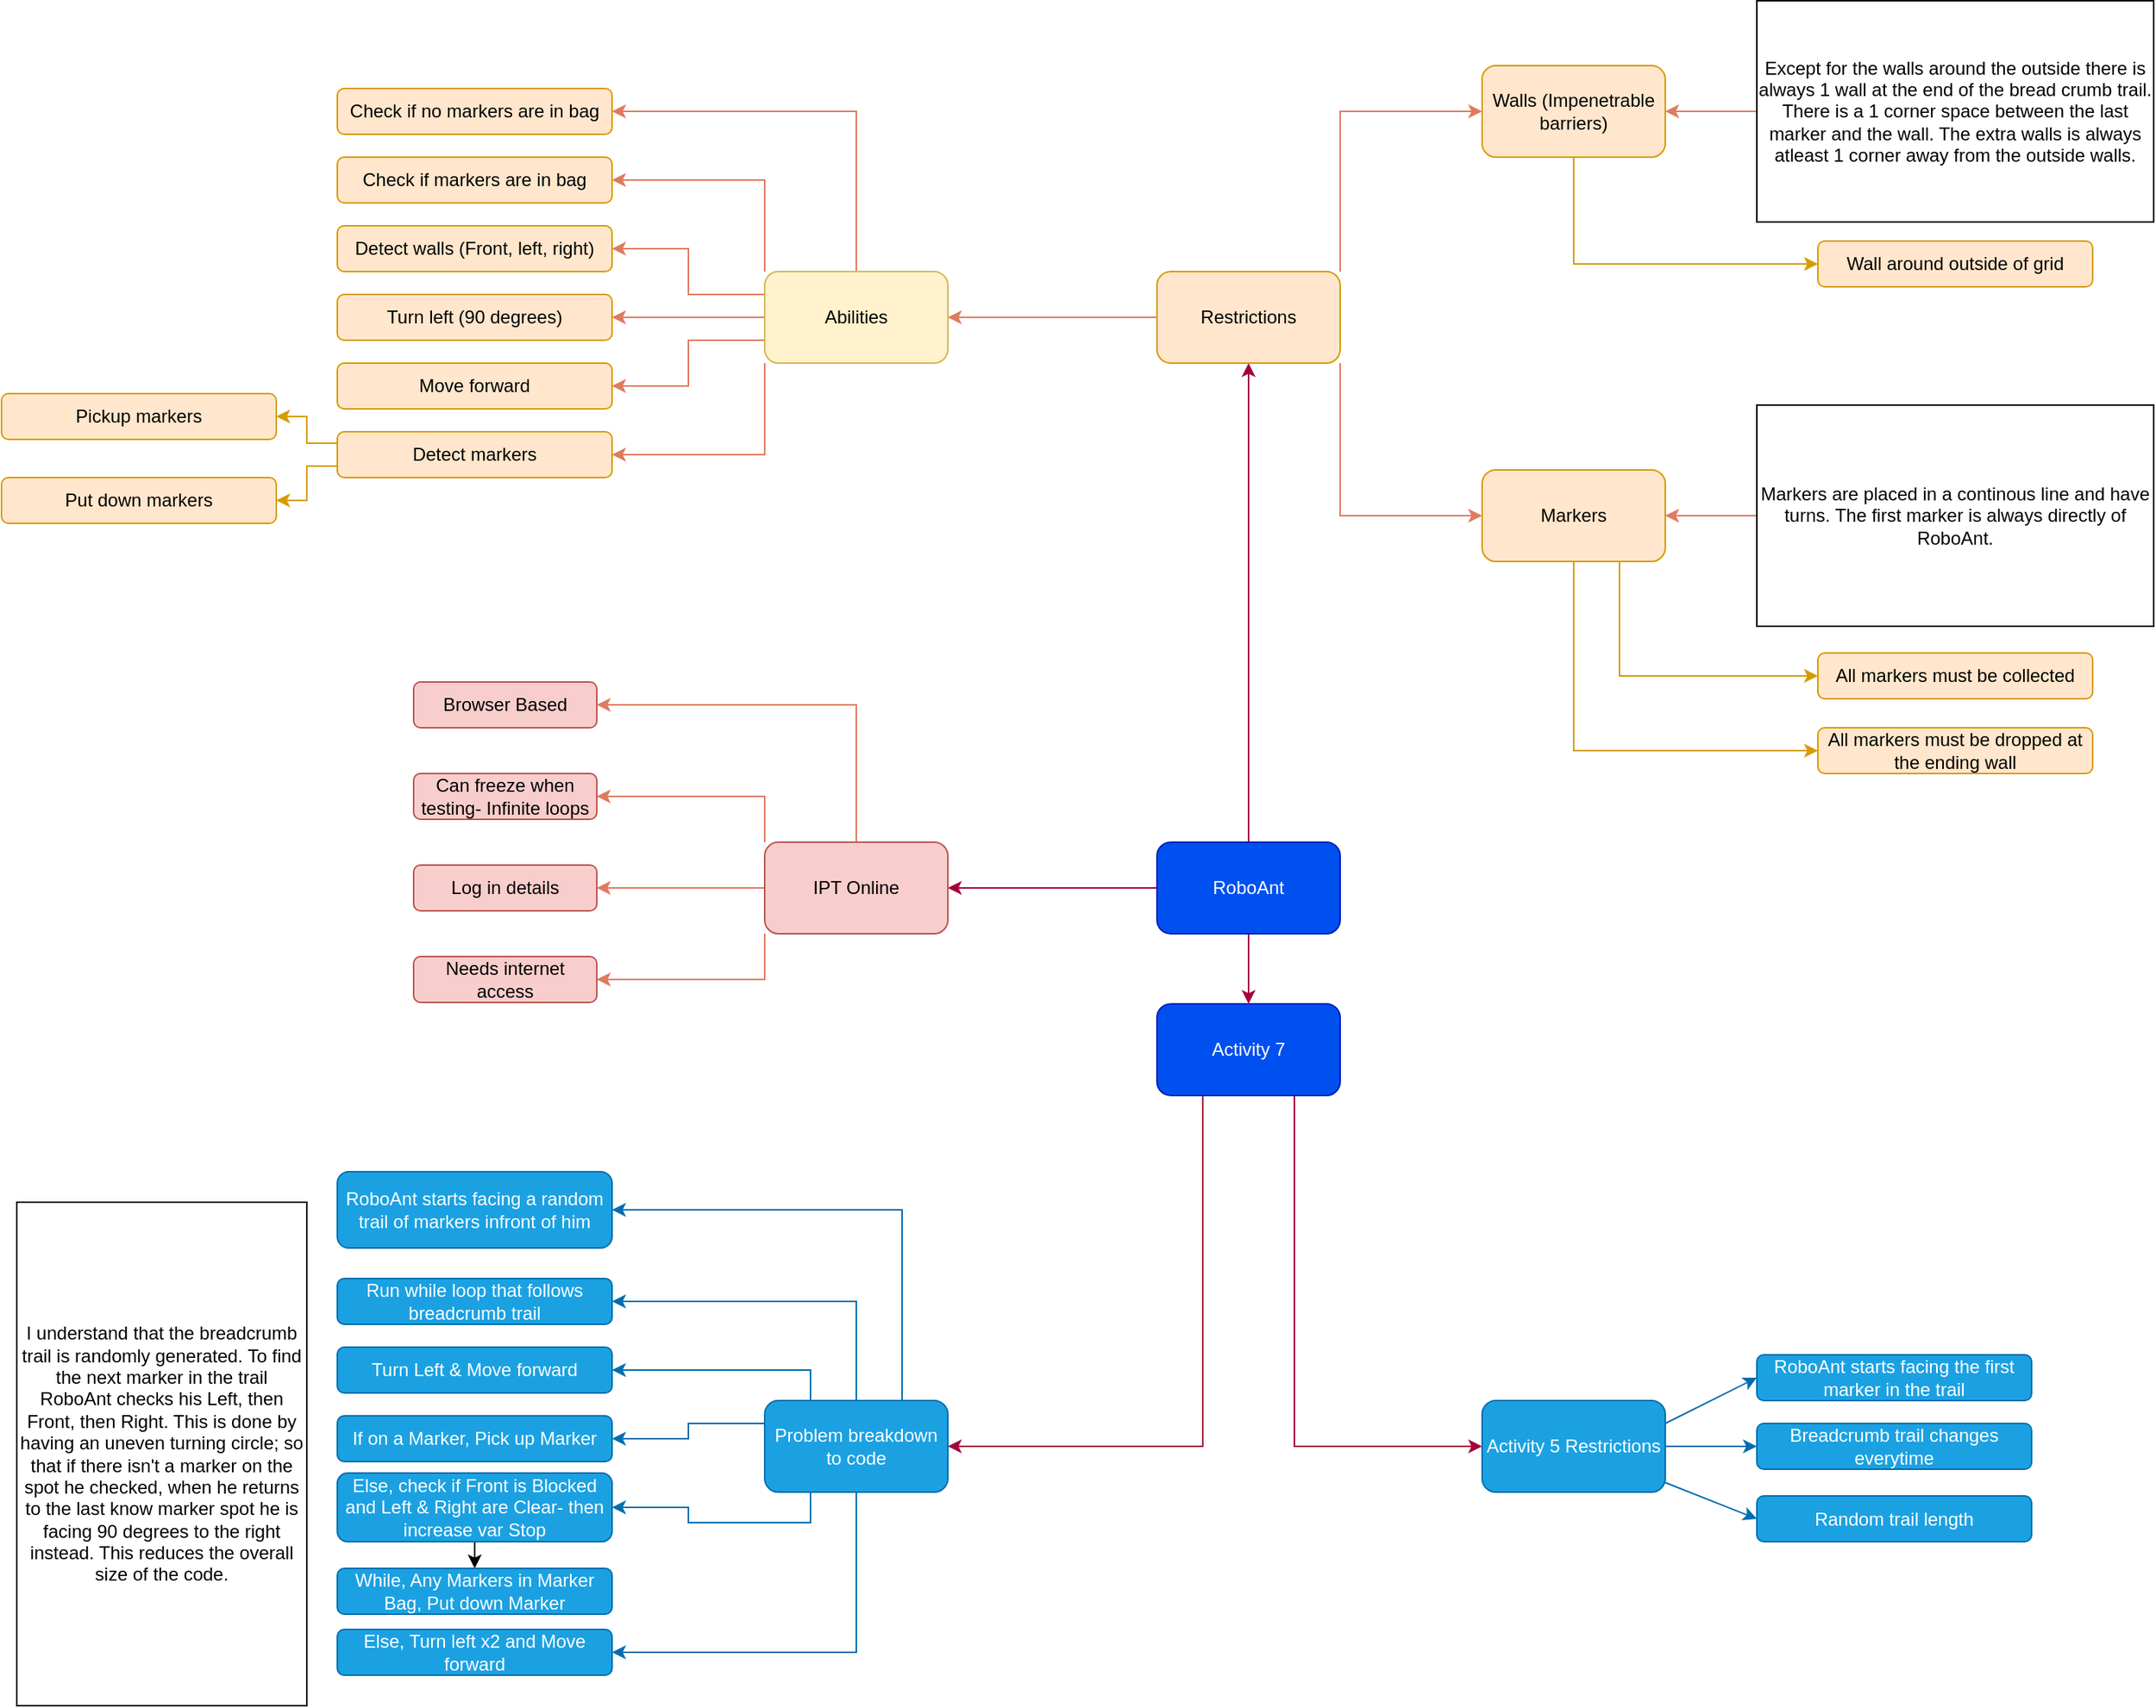 <mxfile version="20.8.16" type="device"><diagram name="Page-1" id="yi8XpHsxwfXrC6YvU_RY"><mxGraphModel dx="1668" dy="974" grid="1" gridSize="10" guides="1" tooltips="1" connect="1" arrows="1" fold="1" page="1" pageScale="1" pageWidth="1654" pageHeight="1169" math="0" shadow="0"><root><mxCell id="0"/><mxCell id="1" parent="0"/><mxCell id="igZRPWCzs3Hm7b5LNBdH-9" style="edgeStyle=orthogonalEdgeStyle;rounded=0;orthogonalLoop=1;jettySize=auto;html=1;exitX=0;exitY=0.5;exitDx=0;exitDy=0;entryX=1;entryY=0.5;entryDx=0;entryDy=0;strokeColor=#A50040;fontColor=#393C56;fillColor=#d80073;" parent="1" source="igZRPWCzs3Hm7b5LNBdH-1" target="igZRPWCzs3Hm7b5LNBdH-3" edge="1"><mxGeometry relative="1" as="geometry"/></mxCell><mxCell id="igZRPWCzs3Hm7b5LNBdH-15" style="edgeStyle=orthogonalEdgeStyle;rounded=0;orthogonalLoop=1;jettySize=auto;html=1;entryX=0.5;entryY=0;entryDx=0;entryDy=0;strokeColor=#A50040;fontColor=#393C56;fillColor=#d80073;" parent="1" source="igZRPWCzs3Hm7b5LNBdH-1" target="igZRPWCzs3Hm7b5LNBdH-2" edge="1"><mxGeometry relative="1" as="geometry"/></mxCell><mxCell id="igZRPWCzs3Hm7b5LNBdH-80" style="edgeStyle=none;rounded=0;orthogonalLoop=1;jettySize=auto;html=1;entryX=0.5;entryY=1;entryDx=0;entryDy=0;strokeColor=#A50040;fontColor=#393C56;fillColor=#d80073;" parent="1" source="igZRPWCzs3Hm7b5LNBdH-1" target="igZRPWCzs3Hm7b5LNBdH-44" edge="1"><mxGeometry relative="1" as="geometry"/></mxCell><mxCell id="igZRPWCzs3Hm7b5LNBdH-1" value="RoboAnt" style="rounded=1;whiteSpace=wrap;html=1;strokeColor=#001DBC;fontColor=#ffffff;fillColor=#0050ef;gradientColor=none;" parent="1" vertex="1"><mxGeometry x="767" y="554" width="120" height="60" as="geometry"/></mxCell><mxCell id="igZRPWCzs3Hm7b5LNBdH-35" style="edgeStyle=orthogonalEdgeStyle;rounded=0;orthogonalLoop=1;jettySize=auto;html=1;exitX=0.25;exitY=1;exitDx=0;exitDy=0;entryX=1;entryY=0.5;entryDx=0;entryDy=0;strokeColor=#A50040;fontColor=#393C56;fillColor=#d80073;" parent="1" source="igZRPWCzs3Hm7b5LNBdH-2" target="igZRPWCzs3Hm7b5LNBdH-16" edge="1"><mxGeometry relative="1" as="geometry"/></mxCell><mxCell id="igZRPWCzs3Hm7b5LNBdH-36" style="edgeStyle=orthogonalEdgeStyle;rounded=0;orthogonalLoop=1;jettySize=auto;html=1;exitX=0.75;exitY=1;exitDx=0;exitDy=0;strokeColor=#A50040;fontColor=#393C56;fillColor=#d80073;entryX=0;entryY=0.5;entryDx=0;entryDy=0;" parent="1" source="igZRPWCzs3Hm7b5LNBdH-2" target="igZRPWCzs3Hm7b5LNBdH-34" edge="1"><mxGeometry relative="1" as="geometry"><mxPoint x="920" y="910.0" as="targetPoint"/></mxGeometry></mxCell><mxCell id="igZRPWCzs3Hm7b5LNBdH-2" value="Activity 7" style="rounded=1;whiteSpace=wrap;html=1;strokeColor=#001DBC;fontColor=#ffffff;fillColor=#0050ef;gradientColor=none;" parent="1" vertex="1"><mxGeometry x="767" y="660" width="120" height="60" as="geometry"/></mxCell><mxCell id="igZRPWCzs3Hm7b5LNBdH-10" style="edgeStyle=orthogonalEdgeStyle;rounded=0;orthogonalLoop=1;jettySize=auto;html=1;entryX=1;entryY=0.5;entryDx=0;entryDy=0;strokeColor=#E07A5F;fontColor=#393C56;fillColor=#F2CC8F;" parent="1" source="igZRPWCzs3Hm7b5LNBdH-3" target="igZRPWCzs3Hm7b5LNBdH-4" edge="1"><mxGeometry relative="1" as="geometry"/></mxCell><mxCell id="igZRPWCzs3Hm7b5LNBdH-11" style="edgeStyle=orthogonalEdgeStyle;rounded=0;orthogonalLoop=1;jettySize=auto;html=1;exitX=0;exitY=1;exitDx=0;exitDy=0;entryX=1;entryY=0.5;entryDx=0;entryDy=0;strokeColor=#E07A5F;fontColor=#393C56;fillColor=#F2CC8F;" parent="1" source="igZRPWCzs3Hm7b5LNBdH-3" target="igZRPWCzs3Hm7b5LNBdH-6" edge="1"><mxGeometry relative="1" as="geometry"/></mxCell><mxCell id="igZRPWCzs3Hm7b5LNBdH-12" style="edgeStyle=orthogonalEdgeStyle;rounded=0;orthogonalLoop=1;jettySize=auto;html=1;exitX=0;exitY=0;exitDx=0;exitDy=0;entryX=1;entryY=0.5;entryDx=0;entryDy=0;strokeColor=#E07A5F;fontColor=#393C56;fillColor=#F2CC8F;" parent="1" source="igZRPWCzs3Hm7b5LNBdH-3" target="igZRPWCzs3Hm7b5LNBdH-5" edge="1"><mxGeometry relative="1" as="geometry"/></mxCell><mxCell id="igZRPWCzs3Hm7b5LNBdH-13" style="edgeStyle=orthogonalEdgeStyle;rounded=0;orthogonalLoop=1;jettySize=auto;html=1;exitX=0.5;exitY=0;exitDx=0;exitDy=0;entryX=1;entryY=0.5;entryDx=0;entryDy=0;strokeColor=#E07A5F;fontColor=#393C56;fillColor=#F2CC8F;" parent="1" source="igZRPWCzs3Hm7b5LNBdH-3" target="igZRPWCzs3Hm7b5LNBdH-8" edge="1"><mxGeometry relative="1" as="geometry"/></mxCell><mxCell id="igZRPWCzs3Hm7b5LNBdH-3" value="IPT Online" style="rounded=1;whiteSpace=wrap;html=1;strokeColor=#b85450;fillColor=#f8cecc;" parent="1" vertex="1"><mxGeometry x="510" y="554" width="120" height="60" as="geometry"/></mxCell><mxCell id="igZRPWCzs3Hm7b5LNBdH-4" value="Log in details" style="rounded=1;whiteSpace=wrap;html=1;strokeColor=#b85450;fillColor=#f8cecc;" parent="1" vertex="1"><mxGeometry x="280" y="569" width="120" height="30" as="geometry"/></mxCell><mxCell id="igZRPWCzs3Hm7b5LNBdH-5" value="Can freeze when testing- Infinite loops" style="rounded=1;whiteSpace=wrap;html=1;strokeColor=#b85450;fillColor=#f8cecc;" parent="1" vertex="1"><mxGeometry x="280" y="509" width="120" height="30" as="geometry"/></mxCell><mxCell id="igZRPWCzs3Hm7b5LNBdH-6" value="Needs internet access" style="rounded=1;whiteSpace=wrap;html=1;strokeColor=#b85450;fillColor=#f8cecc;" parent="1" vertex="1"><mxGeometry x="280" y="629" width="120" height="30" as="geometry"/></mxCell><mxCell id="igZRPWCzs3Hm7b5LNBdH-8" value="Browser Based" style="rounded=1;whiteSpace=wrap;html=1;strokeColor=#b85450;fillColor=#f8cecc;" parent="1" vertex="1"><mxGeometry x="280" y="449" width="120" height="30" as="geometry"/></mxCell><mxCell id="igZRPWCzs3Hm7b5LNBdH-26" style="edgeStyle=orthogonalEdgeStyle;rounded=0;orthogonalLoop=1;jettySize=auto;html=1;exitX=0.25;exitY=1;exitDx=0;exitDy=0;entryX=1;entryY=0.5;entryDx=0;entryDy=0;strokeColor=#006EAF;fontColor=#393C56;fillColor=#1ba1e2;" parent="1" source="igZRPWCzs3Hm7b5LNBdH-16" target="igZRPWCzs3Hm7b5LNBdH-17" edge="1"><mxGeometry relative="1" as="geometry"/></mxCell><mxCell id="igZRPWCzs3Hm7b5LNBdH-28" style="edgeStyle=orthogonalEdgeStyle;rounded=0;orthogonalLoop=1;jettySize=auto;html=1;exitX=0;exitY=0.25;exitDx=0;exitDy=0;entryX=1;entryY=0.5;entryDx=0;entryDy=0;strokeColor=#006EAF;fontColor=#393C56;fillColor=#1ba1e2;" parent="1" source="igZRPWCzs3Hm7b5LNBdH-16" target="igZRPWCzs3Hm7b5LNBdH-18" edge="1"><mxGeometry relative="1" as="geometry"/></mxCell><mxCell id="igZRPWCzs3Hm7b5LNBdH-30" style="edgeStyle=orthogonalEdgeStyle;rounded=0;orthogonalLoop=1;jettySize=auto;html=1;exitX=0.25;exitY=0;exitDx=0;exitDy=0;entryX=1;entryY=0.5;entryDx=0;entryDy=0;strokeColor=#006EAF;fontColor=#393C56;fillColor=#1ba1e2;" parent="1" source="igZRPWCzs3Hm7b5LNBdH-16" target="igZRPWCzs3Hm7b5LNBdH-24" edge="1"><mxGeometry relative="1" as="geometry"/></mxCell><mxCell id="igZRPWCzs3Hm7b5LNBdH-31" style="edgeStyle=orthogonalEdgeStyle;rounded=0;orthogonalLoop=1;jettySize=auto;html=1;exitX=0.5;exitY=1;exitDx=0;exitDy=0;entryX=1;entryY=0.5;entryDx=0;entryDy=0;strokeColor=#006EAF;fontColor=#393C56;fillColor=#1ba1e2;" parent="1" source="igZRPWCzs3Hm7b5LNBdH-16" target="igZRPWCzs3Hm7b5LNBdH-20" edge="1"><mxGeometry relative="1" as="geometry"/></mxCell><mxCell id="igZRPWCzs3Hm7b5LNBdH-32" style="edgeStyle=orthogonalEdgeStyle;rounded=0;orthogonalLoop=1;jettySize=auto;html=1;exitX=0.5;exitY=0;exitDx=0;exitDy=0;entryX=1;entryY=0.5;entryDx=0;entryDy=0;strokeColor=#006EAF;fontColor=#393C56;fillColor=#1ba1e2;" parent="1" source="igZRPWCzs3Hm7b5LNBdH-16" target="1sw9tsC87nvF4RY6Ggdo-3" edge="1"><mxGeometry relative="1" as="geometry"/></mxCell><mxCell id="1sw9tsC87nvF4RY6Ggdo-4" style="edgeStyle=orthogonalEdgeStyle;rounded=0;orthogonalLoop=1;jettySize=auto;html=1;exitX=0.75;exitY=0;exitDx=0;exitDy=0;entryX=1;entryY=0.5;entryDx=0;entryDy=0;fillColor=#1ba1e2;strokeColor=#006EAF;" parent="1" source="igZRPWCzs3Hm7b5LNBdH-16" target="igZRPWCzs3Hm7b5LNBdH-25" edge="1"><mxGeometry relative="1" as="geometry"/></mxCell><mxCell id="igZRPWCzs3Hm7b5LNBdH-16" value="Problem breakdown to code" style="rounded=1;whiteSpace=wrap;html=1;strokeColor=#006EAF;fontColor=#ffffff;fillColor=#1ba1e2;" parent="1" vertex="1"><mxGeometry x="510" y="920" width="120" height="60" as="geometry"/></mxCell><mxCell id="flbRhh3OOCPQnmSI9wPh-1" style="edgeStyle=orthogonalEdgeStyle;rounded=0;orthogonalLoop=1;jettySize=auto;html=1;exitX=0.5;exitY=1;exitDx=0;exitDy=0;entryX=0.5;entryY=0;entryDx=0;entryDy=0;" edge="1" parent="1" source="igZRPWCzs3Hm7b5LNBdH-17" target="igZRPWCzs3Hm7b5LNBdH-19"><mxGeometry relative="1" as="geometry"/></mxCell><mxCell id="igZRPWCzs3Hm7b5LNBdH-17" value="Else, check if Front is Blocked and Left &amp;amp; Right are Clear- then increase var Stop" style="rounded=1;whiteSpace=wrap;html=1;strokeColor=#006EAF;fillColor=#1ba1e2;fontColor=#ffffff;" parent="1" vertex="1"><mxGeometry x="230" y="967.5" width="180" height="45" as="geometry"/></mxCell><mxCell id="igZRPWCzs3Hm7b5LNBdH-18" value="If on a Marker, Pick up Marker" style="rounded=1;whiteSpace=wrap;html=1;strokeColor=#006EAF;fillColor=#1ba1e2;fontColor=#ffffff;" parent="1" vertex="1"><mxGeometry x="230" y="930" width="180" height="30" as="geometry"/></mxCell><mxCell id="igZRPWCzs3Hm7b5LNBdH-19" value="While, Any Markers in Marker Bag, Put down Marker" style="rounded=1;whiteSpace=wrap;html=1;strokeColor=#006EAF;fillColor=#1ba1e2;fontColor=#ffffff;" parent="1" vertex="1"><mxGeometry x="230" y="1030" width="180" height="30" as="geometry"/></mxCell><mxCell id="igZRPWCzs3Hm7b5LNBdH-20" value="Else, Turn left x2 and Move forward" style="rounded=1;whiteSpace=wrap;html=1;strokeColor=#006EAF;fillColor=#1ba1e2;fontColor=#ffffff;" parent="1" vertex="1"><mxGeometry x="230" y="1070" width="180" height="30" as="geometry"/></mxCell><mxCell id="igZRPWCzs3Hm7b5LNBdH-24" value="Turn Left &amp;amp; Move forward" style="rounded=1;whiteSpace=wrap;html=1;strokeColor=#006EAF;fillColor=#1ba1e2;fontColor=#ffffff;" parent="1" vertex="1"><mxGeometry x="230" y="885" width="180" height="30" as="geometry"/></mxCell><mxCell id="igZRPWCzs3Hm7b5LNBdH-25" value="RoboAnt starts facing a random trail of markers infront of him" style="rounded=1;whiteSpace=wrap;html=1;strokeColor=#006EAF;fillColor=#1ba1e2;fontColor=#ffffff;" parent="1" vertex="1"><mxGeometry x="230" y="770" width="180" height="50" as="geometry"/></mxCell><mxCell id="igZRPWCzs3Hm7b5LNBdH-73" style="edgeStyle=none;rounded=0;orthogonalLoop=1;jettySize=auto;html=1;strokeColor=#006EAF;fontColor=#393C56;fillColor=#1ba1e2;entryX=0;entryY=0.5;entryDx=0;entryDy=0;" parent="1" source="igZRPWCzs3Hm7b5LNBdH-34" target="igZRPWCzs3Hm7b5LNBdH-37" edge="1"><mxGeometry relative="1" as="geometry"><mxPoint x="1150" y="950" as="targetPoint"/></mxGeometry></mxCell><mxCell id="igZRPWCzs3Hm7b5LNBdH-74" style="edgeStyle=none;rounded=0;orthogonalLoop=1;jettySize=auto;html=1;exitX=1;exitY=0.25;exitDx=0;exitDy=0;entryX=0;entryY=0.5;entryDx=0;entryDy=0;strokeColor=#006EAF;fontColor=#393C56;fillColor=#1ba1e2;" parent="1" source="igZRPWCzs3Hm7b5LNBdH-34" target="igZRPWCzs3Hm7b5LNBdH-38" edge="1"><mxGeometry relative="1" as="geometry"/></mxCell><mxCell id="igZRPWCzs3Hm7b5LNBdH-79" style="edgeStyle=none;rounded=0;orthogonalLoop=1;jettySize=auto;html=1;entryX=0;entryY=0.5;entryDx=0;entryDy=0;strokeColor=#006EAF;fontColor=#393C56;fillColor=#1ba1e2;" parent="1" source="igZRPWCzs3Hm7b5LNBdH-34" target="igZRPWCzs3Hm7b5LNBdH-40" edge="1"><mxGeometry relative="1" as="geometry"/></mxCell><mxCell id="igZRPWCzs3Hm7b5LNBdH-34" value="Activity 5 Restrictions" style="rounded=1;whiteSpace=wrap;html=1;strokeColor=#006EAF;fillColor=#1ba1e2;fontColor=#ffffff;" parent="1" vertex="1"><mxGeometry x="980" y="920" width="120" height="60" as="geometry"/></mxCell><mxCell id="igZRPWCzs3Hm7b5LNBdH-37" value="Breadcrumb trail changes everytime" style="rounded=1;whiteSpace=wrap;html=1;strokeColor=#006EAF;fillColor=#1ba1e2;fontColor=#ffffff;" parent="1" vertex="1"><mxGeometry x="1160" y="935" width="180" height="30" as="geometry"/></mxCell><mxCell id="igZRPWCzs3Hm7b5LNBdH-38" value="RoboAnt starts facing the first marker in the trail" style="rounded=1;whiteSpace=wrap;html=1;strokeColor=#006EAF;fillColor=#1ba1e2;fontColor=#ffffff;" parent="1" vertex="1"><mxGeometry x="1160" y="890" width="180" height="30" as="geometry"/></mxCell><mxCell id="igZRPWCzs3Hm7b5LNBdH-40" value="Random trail length" style="rounded=1;whiteSpace=wrap;html=1;strokeColor=#006EAF;fillColor=#1ba1e2;fontColor=#ffffff;" parent="1" vertex="1"><mxGeometry x="1160" y="982.5" width="180" height="30" as="geometry"/></mxCell><mxCell id="igZRPWCzs3Hm7b5LNBdH-46" style="edgeStyle=orthogonalEdgeStyle;rounded=0;orthogonalLoop=1;jettySize=auto;html=1;entryX=1;entryY=0.5;entryDx=0;entryDy=0;strokeColor=#E07A5F;fontColor=#393C56;fillColor=#F2CC8F;" parent="1" source="igZRPWCzs3Hm7b5LNBdH-44" target="igZRPWCzs3Hm7b5LNBdH-45" edge="1"><mxGeometry relative="1" as="geometry"/></mxCell><mxCell id="igZRPWCzs3Hm7b5LNBdH-66" style="edgeStyle=orthogonalEdgeStyle;rounded=0;orthogonalLoop=1;jettySize=auto;html=1;exitX=1;exitY=0;exitDx=0;exitDy=0;entryX=0;entryY=0.5;entryDx=0;entryDy=0;strokeColor=#E07A5F;fontColor=#393C56;fillColor=#F2CC8F;" parent="1" source="igZRPWCzs3Hm7b5LNBdH-44" target="igZRPWCzs3Hm7b5LNBdH-65" edge="1"><mxGeometry relative="1" as="geometry"/></mxCell><mxCell id="igZRPWCzs3Hm7b5LNBdH-67" style="edgeStyle=orthogonalEdgeStyle;rounded=0;orthogonalLoop=1;jettySize=auto;html=1;exitX=1;exitY=1;exitDx=0;exitDy=0;entryX=0;entryY=0.5;entryDx=0;entryDy=0;strokeColor=#E07A5F;fontColor=#393C56;fillColor=#F2CC8F;" parent="1" source="igZRPWCzs3Hm7b5LNBdH-44" target="igZRPWCzs3Hm7b5LNBdH-64" edge="1"><mxGeometry relative="1" as="geometry"/></mxCell><mxCell id="igZRPWCzs3Hm7b5LNBdH-44" value="Restrictions" style="rounded=1;whiteSpace=wrap;html=1;strokeColor=#d79b00;fillColor=#ffe6cc;" parent="1" vertex="1"><mxGeometry x="767" y="180" width="120" height="60" as="geometry"/></mxCell><mxCell id="igZRPWCzs3Hm7b5LNBdH-58" style="edgeStyle=orthogonalEdgeStyle;rounded=0;orthogonalLoop=1;jettySize=auto;html=1;exitX=0;exitY=0.5;exitDx=0;exitDy=0;strokeColor=#E07A5F;fontColor=#393C56;fillColor=#F2CC8F;entryX=1;entryY=0.5;entryDx=0;entryDy=0;" parent="1" source="igZRPWCzs3Hm7b5LNBdH-45" target="igZRPWCzs3Hm7b5LNBdH-48" edge="1"><mxGeometry relative="1" as="geometry"><mxPoint x="430" y="210" as="targetPoint"/></mxGeometry></mxCell><mxCell id="igZRPWCzs3Hm7b5LNBdH-59" style="edgeStyle=orthogonalEdgeStyle;rounded=0;orthogonalLoop=1;jettySize=auto;html=1;exitX=0;exitY=0.75;exitDx=0;exitDy=0;entryX=1;entryY=0.5;entryDx=0;entryDy=0;strokeColor=#E07A5F;fontColor=#393C56;fillColor=#F2CC8F;" parent="1" source="igZRPWCzs3Hm7b5LNBdH-45" target="igZRPWCzs3Hm7b5LNBdH-47" edge="1"><mxGeometry relative="1" as="geometry"/></mxCell><mxCell id="igZRPWCzs3Hm7b5LNBdH-60" style="edgeStyle=orthogonalEdgeStyle;rounded=0;orthogonalLoop=1;jettySize=auto;html=1;exitX=0;exitY=0.25;exitDx=0;exitDy=0;entryX=1;entryY=0.5;entryDx=0;entryDy=0;strokeColor=#E07A5F;fontColor=#393C56;fillColor=#F2CC8F;" parent="1" source="igZRPWCzs3Hm7b5LNBdH-45" target="igZRPWCzs3Hm7b5LNBdH-52" edge="1"><mxGeometry relative="1" as="geometry"/></mxCell><mxCell id="igZRPWCzs3Hm7b5LNBdH-61" style="edgeStyle=orthogonalEdgeStyle;rounded=0;orthogonalLoop=1;jettySize=auto;html=1;exitX=0;exitY=0;exitDx=0;exitDy=0;entryX=1;entryY=0.5;entryDx=0;entryDy=0;strokeColor=#E07A5F;fontColor=#393C56;fillColor=#F2CC8F;" parent="1" source="igZRPWCzs3Hm7b5LNBdH-45" target="igZRPWCzs3Hm7b5LNBdH-53" edge="1"><mxGeometry relative="1" as="geometry"/></mxCell><mxCell id="igZRPWCzs3Hm7b5LNBdH-62" style="edgeStyle=orthogonalEdgeStyle;rounded=0;orthogonalLoop=1;jettySize=auto;html=1;exitX=0;exitY=1;exitDx=0;exitDy=0;entryX=1;entryY=0.5;entryDx=0;entryDy=0;strokeColor=#E07A5F;fontColor=#393C56;fillColor=#F2CC8F;" parent="1" source="igZRPWCzs3Hm7b5LNBdH-45" target="igZRPWCzs3Hm7b5LNBdH-49" edge="1"><mxGeometry relative="1" as="geometry"/></mxCell><mxCell id="igZRPWCzs3Hm7b5LNBdH-63" style="edgeStyle=orthogonalEdgeStyle;rounded=0;orthogonalLoop=1;jettySize=auto;html=1;exitX=0.5;exitY=0;exitDx=0;exitDy=0;entryX=1;entryY=0.5;entryDx=0;entryDy=0;strokeColor=#E07A5F;fontColor=#393C56;fillColor=#F2CC8F;" parent="1" source="igZRPWCzs3Hm7b5LNBdH-45" target="igZRPWCzs3Hm7b5LNBdH-54" edge="1"><mxGeometry relative="1" as="geometry"/></mxCell><mxCell id="igZRPWCzs3Hm7b5LNBdH-45" value="Abilities" style="rounded=1;whiteSpace=wrap;html=1;strokeColor=#d6b656;fillColor=#fff2cc;" parent="1" vertex="1"><mxGeometry x="510" y="180" width="120" height="60" as="geometry"/></mxCell><mxCell id="igZRPWCzs3Hm7b5LNBdH-47" value="Move forward" style="rounded=1;whiteSpace=wrap;html=1;strokeColor=#d79b00;fillColor=#ffe6cc;" parent="1" vertex="1"><mxGeometry x="230" y="240" width="180" height="30" as="geometry"/></mxCell><mxCell id="igZRPWCzs3Hm7b5LNBdH-48" value="Turn left (90 degrees)" style="rounded=1;whiteSpace=wrap;html=1;strokeColor=#d79b00;fillColor=#ffe6cc;" parent="1" vertex="1"><mxGeometry x="230" y="195" width="180" height="30" as="geometry"/></mxCell><mxCell id="igZRPWCzs3Hm7b5LNBdH-56" style="edgeStyle=orthogonalEdgeStyle;rounded=0;orthogonalLoop=1;jettySize=auto;html=1;exitX=0;exitY=0.25;exitDx=0;exitDy=0;entryX=1;entryY=0.5;entryDx=0;entryDy=0;strokeColor=#d79b00;fontColor=#393C56;fillColor=#ffe6cc;" parent="1" source="igZRPWCzs3Hm7b5LNBdH-49" target="igZRPWCzs3Hm7b5LNBdH-50" edge="1"><mxGeometry relative="1" as="geometry"/></mxCell><mxCell id="igZRPWCzs3Hm7b5LNBdH-57" style="edgeStyle=orthogonalEdgeStyle;rounded=0;orthogonalLoop=1;jettySize=auto;html=1;exitX=0;exitY=0.75;exitDx=0;exitDy=0;entryX=1;entryY=0.5;entryDx=0;entryDy=0;strokeColor=#d79b00;fontColor=#393C56;fillColor=#ffe6cc;" parent="1" source="igZRPWCzs3Hm7b5LNBdH-49" target="igZRPWCzs3Hm7b5LNBdH-51" edge="1"><mxGeometry relative="1" as="geometry"/></mxCell><mxCell id="igZRPWCzs3Hm7b5LNBdH-49" value="Detect markers" style="rounded=1;whiteSpace=wrap;html=1;strokeColor=#d79b00;fillColor=#ffe6cc;" parent="1" vertex="1"><mxGeometry x="230" y="285" width="180" height="30" as="geometry"/></mxCell><mxCell id="igZRPWCzs3Hm7b5LNBdH-50" value="Pickup markers" style="rounded=1;whiteSpace=wrap;html=1;strokeColor=#d79b00;fillColor=#ffe6cc;" parent="1" vertex="1"><mxGeometry x="10" y="260" width="180" height="30" as="geometry"/></mxCell><mxCell id="igZRPWCzs3Hm7b5LNBdH-51" value="Put down markers" style="rounded=1;whiteSpace=wrap;html=1;strokeColor=#d79b00;fillColor=#ffe6cc;" parent="1" vertex="1"><mxGeometry x="10" y="315" width="180" height="30" as="geometry"/></mxCell><mxCell id="igZRPWCzs3Hm7b5LNBdH-52" value="Detect walls (Front, left, right)" style="rounded=1;whiteSpace=wrap;html=1;strokeColor=#d79b00;fillColor=#ffe6cc;" parent="1" vertex="1"><mxGeometry x="230" y="150" width="180" height="30" as="geometry"/></mxCell><mxCell id="igZRPWCzs3Hm7b5LNBdH-53" value="Check if markers are in bag" style="rounded=1;whiteSpace=wrap;html=1;strokeColor=#d79b00;fillColor=#ffe6cc;" parent="1" vertex="1"><mxGeometry x="230" y="105" width="180" height="30" as="geometry"/></mxCell><mxCell id="igZRPWCzs3Hm7b5LNBdH-54" value="Check if no markers are in bag" style="rounded=1;whiteSpace=wrap;html=1;strokeColor=#d79b00;fillColor=#ffe6cc;" parent="1" vertex="1"><mxGeometry x="230" y="60" width="180" height="30" as="geometry"/></mxCell><mxCell id="igZRPWCzs3Hm7b5LNBdH-70" style="rounded=0;orthogonalLoop=1;jettySize=auto;html=1;exitX=1;exitY=0.5;exitDx=0;exitDy=0;strokeColor=#E07A5F;fontColor=#393C56;fillColor=#F2CC8F;entryX=1;entryY=0.5;entryDx=0;entryDy=0;entryPerimeter=0;" parent="1" source="igZRPWCzs3Hm7b5LNBdH-64" target="igZRPWCzs3Hm7b5LNBdH-64" edge="1"><mxGeometry relative="1" as="geometry"><mxPoint x="1090" y="340" as="targetPoint"/></mxGeometry></mxCell><mxCell id="1sw9tsC87nvF4RY6Ggdo-9" style="edgeStyle=orthogonalEdgeStyle;rounded=0;orthogonalLoop=1;jettySize=auto;html=1;exitX=0.75;exitY=1;exitDx=0;exitDy=0;entryX=0;entryY=0.5;entryDx=0;entryDy=0;fillColor=#ffe6cc;strokeColor=#d79b00;" parent="1" source="igZRPWCzs3Hm7b5LNBdH-64" target="1sw9tsC87nvF4RY6Ggdo-7" edge="1"><mxGeometry relative="1" as="geometry"/></mxCell><mxCell id="1sw9tsC87nvF4RY6Ggdo-11" style="edgeStyle=orthogonalEdgeStyle;rounded=0;orthogonalLoop=1;jettySize=auto;html=1;exitX=0.5;exitY=1;exitDx=0;exitDy=0;entryX=0;entryY=0.5;entryDx=0;entryDy=0;fillColor=#ffe6cc;strokeColor=#d79b00;" parent="1" source="igZRPWCzs3Hm7b5LNBdH-64" target="1sw9tsC87nvF4RY6Ggdo-8" edge="1"><mxGeometry relative="1" as="geometry"/></mxCell><mxCell id="igZRPWCzs3Hm7b5LNBdH-64" value="Markers" style="rounded=1;whiteSpace=wrap;html=1;strokeColor=#d79b00;fillColor=#ffe6cc;" parent="1" vertex="1"><mxGeometry x="980" y="310" width="120" height="60" as="geometry"/></mxCell><mxCell id="1sw9tsC87nvF4RY6Ggdo-6" style="edgeStyle=orthogonalEdgeStyle;rounded=0;orthogonalLoop=1;jettySize=auto;html=1;exitX=0.5;exitY=1;exitDx=0;exitDy=0;entryX=0;entryY=0.5;entryDx=0;entryDy=0;fillColor=#ffe6cc;strokeColor=#d79b00;" parent="1" source="igZRPWCzs3Hm7b5LNBdH-65" target="1sw9tsC87nvF4RY6Ggdo-5" edge="1"><mxGeometry relative="1" as="geometry"/></mxCell><mxCell id="igZRPWCzs3Hm7b5LNBdH-65" value="Walls (Impenetrable barriers)" style="rounded=1;whiteSpace=wrap;html=1;strokeColor=#d79b00;fillColor=#ffe6cc;" parent="1" vertex="1"><mxGeometry x="980" y="45" width="120" height="60" as="geometry"/></mxCell><mxCell id="igZRPWCzs3Hm7b5LNBdH-71" value="" style="edgeStyle=none;rounded=0;orthogonalLoop=1;jettySize=auto;html=1;strokeColor=#E07A5F;fontColor=#393C56;fillColor=#F2CC8F;" parent="1" source="igZRPWCzs3Hm7b5LNBdH-68" target="igZRPWCzs3Hm7b5LNBdH-64" edge="1"><mxGeometry relative="1" as="geometry"/></mxCell><mxCell id="igZRPWCzs3Hm7b5LNBdH-68" value="Markers are placed in a continous line and have turns. The first marker is always directly of RoboAnt." style="whiteSpace=wrap;html=1;" parent="1" vertex="1"><mxGeometry x="1160" y="267.5" width="260" height="145" as="geometry"/></mxCell><mxCell id="igZRPWCzs3Hm7b5LNBdH-72" style="edgeStyle=none;rounded=0;orthogonalLoop=1;jettySize=auto;html=1;entryX=1;entryY=0.5;entryDx=0;entryDy=0;strokeColor=#E07A5F;fontColor=#393C56;fillColor=#F2CC8F;" parent="1" source="igZRPWCzs3Hm7b5LNBdH-69" target="igZRPWCzs3Hm7b5LNBdH-65" edge="1"><mxGeometry relative="1" as="geometry"/></mxCell><mxCell id="igZRPWCzs3Hm7b5LNBdH-69" value="Except for the walls around the outside there is always 1 wall at the end of the bread crumb trail. There is a 1 corner space between the last marker and the wall. The extra walls is always atleast 1 corner away from the outside walls." style="whiteSpace=wrap;html=1;" parent="1" vertex="1"><mxGeometry x="1160" y="2.5" width="260" height="145" as="geometry"/></mxCell><mxCell id="igZRPWCzs3Hm7b5LNBdH-81" value="I understand that the breadcrumb trail is randomly generated. To find the next marker in the trail RoboAnt checks his Left, then Front, then Right. This is done by having an uneven turning circle; so that if there isn't a marker on the spot he checked, when he returns to the last know marker spot he is facing 90 degrees to the right instead. This reduces the overall size of the code." style="whiteSpace=wrap;html=1;" parent="1" vertex="1"><mxGeometry x="20" y="790" width="190" height="330" as="geometry"/></mxCell><mxCell id="1sw9tsC87nvF4RY6Ggdo-3" value="Run while loop that follows breadcrumb trail" style="rounded=1;whiteSpace=wrap;html=1;strokeColor=#006EAF;fillColor=#1ba1e2;fontColor=#ffffff;" parent="1" vertex="1"><mxGeometry x="230" y="840" width="180" height="30" as="geometry"/></mxCell><mxCell id="1sw9tsC87nvF4RY6Ggdo-5" value="Wall around outside of grid" style="rounded=1;whiteSpace=wrap;html=1;strokeColor=#d79b00;fillColor=#ffe6cc;" parent="1" vertex="1"><mxGeometry x="1200" y="160" width="180" height="30" as="geometry"/></mxCell><mxCell id="1sw9tsC87nvF4RY6Ggdo-7" value="All markers must be collected" style="rounded=1;whiteSpace=wrap;html=1;strokeColor=#d79b00;fillColor=#ffe6cc;" parent="1" vertex="1"><mxGeometry x="1200" y="430" width="180" height="30" as="geometry"/></mxCell><mxCell id="1sw9tsC87nvF4RY6Ggdo-8" value="All markers must be dropped at the ending wall" style="rounded=1;whiteSpace=wrap;html=1;strokeColor=#d79b00;fillColor=#ffe6cc;" parent="1" vertex="1"><mxGeometry x="1200" y="479" width="180" height="30" as="geometry"/></mxCell></root></mxGraphModel></diagram></mxfile>